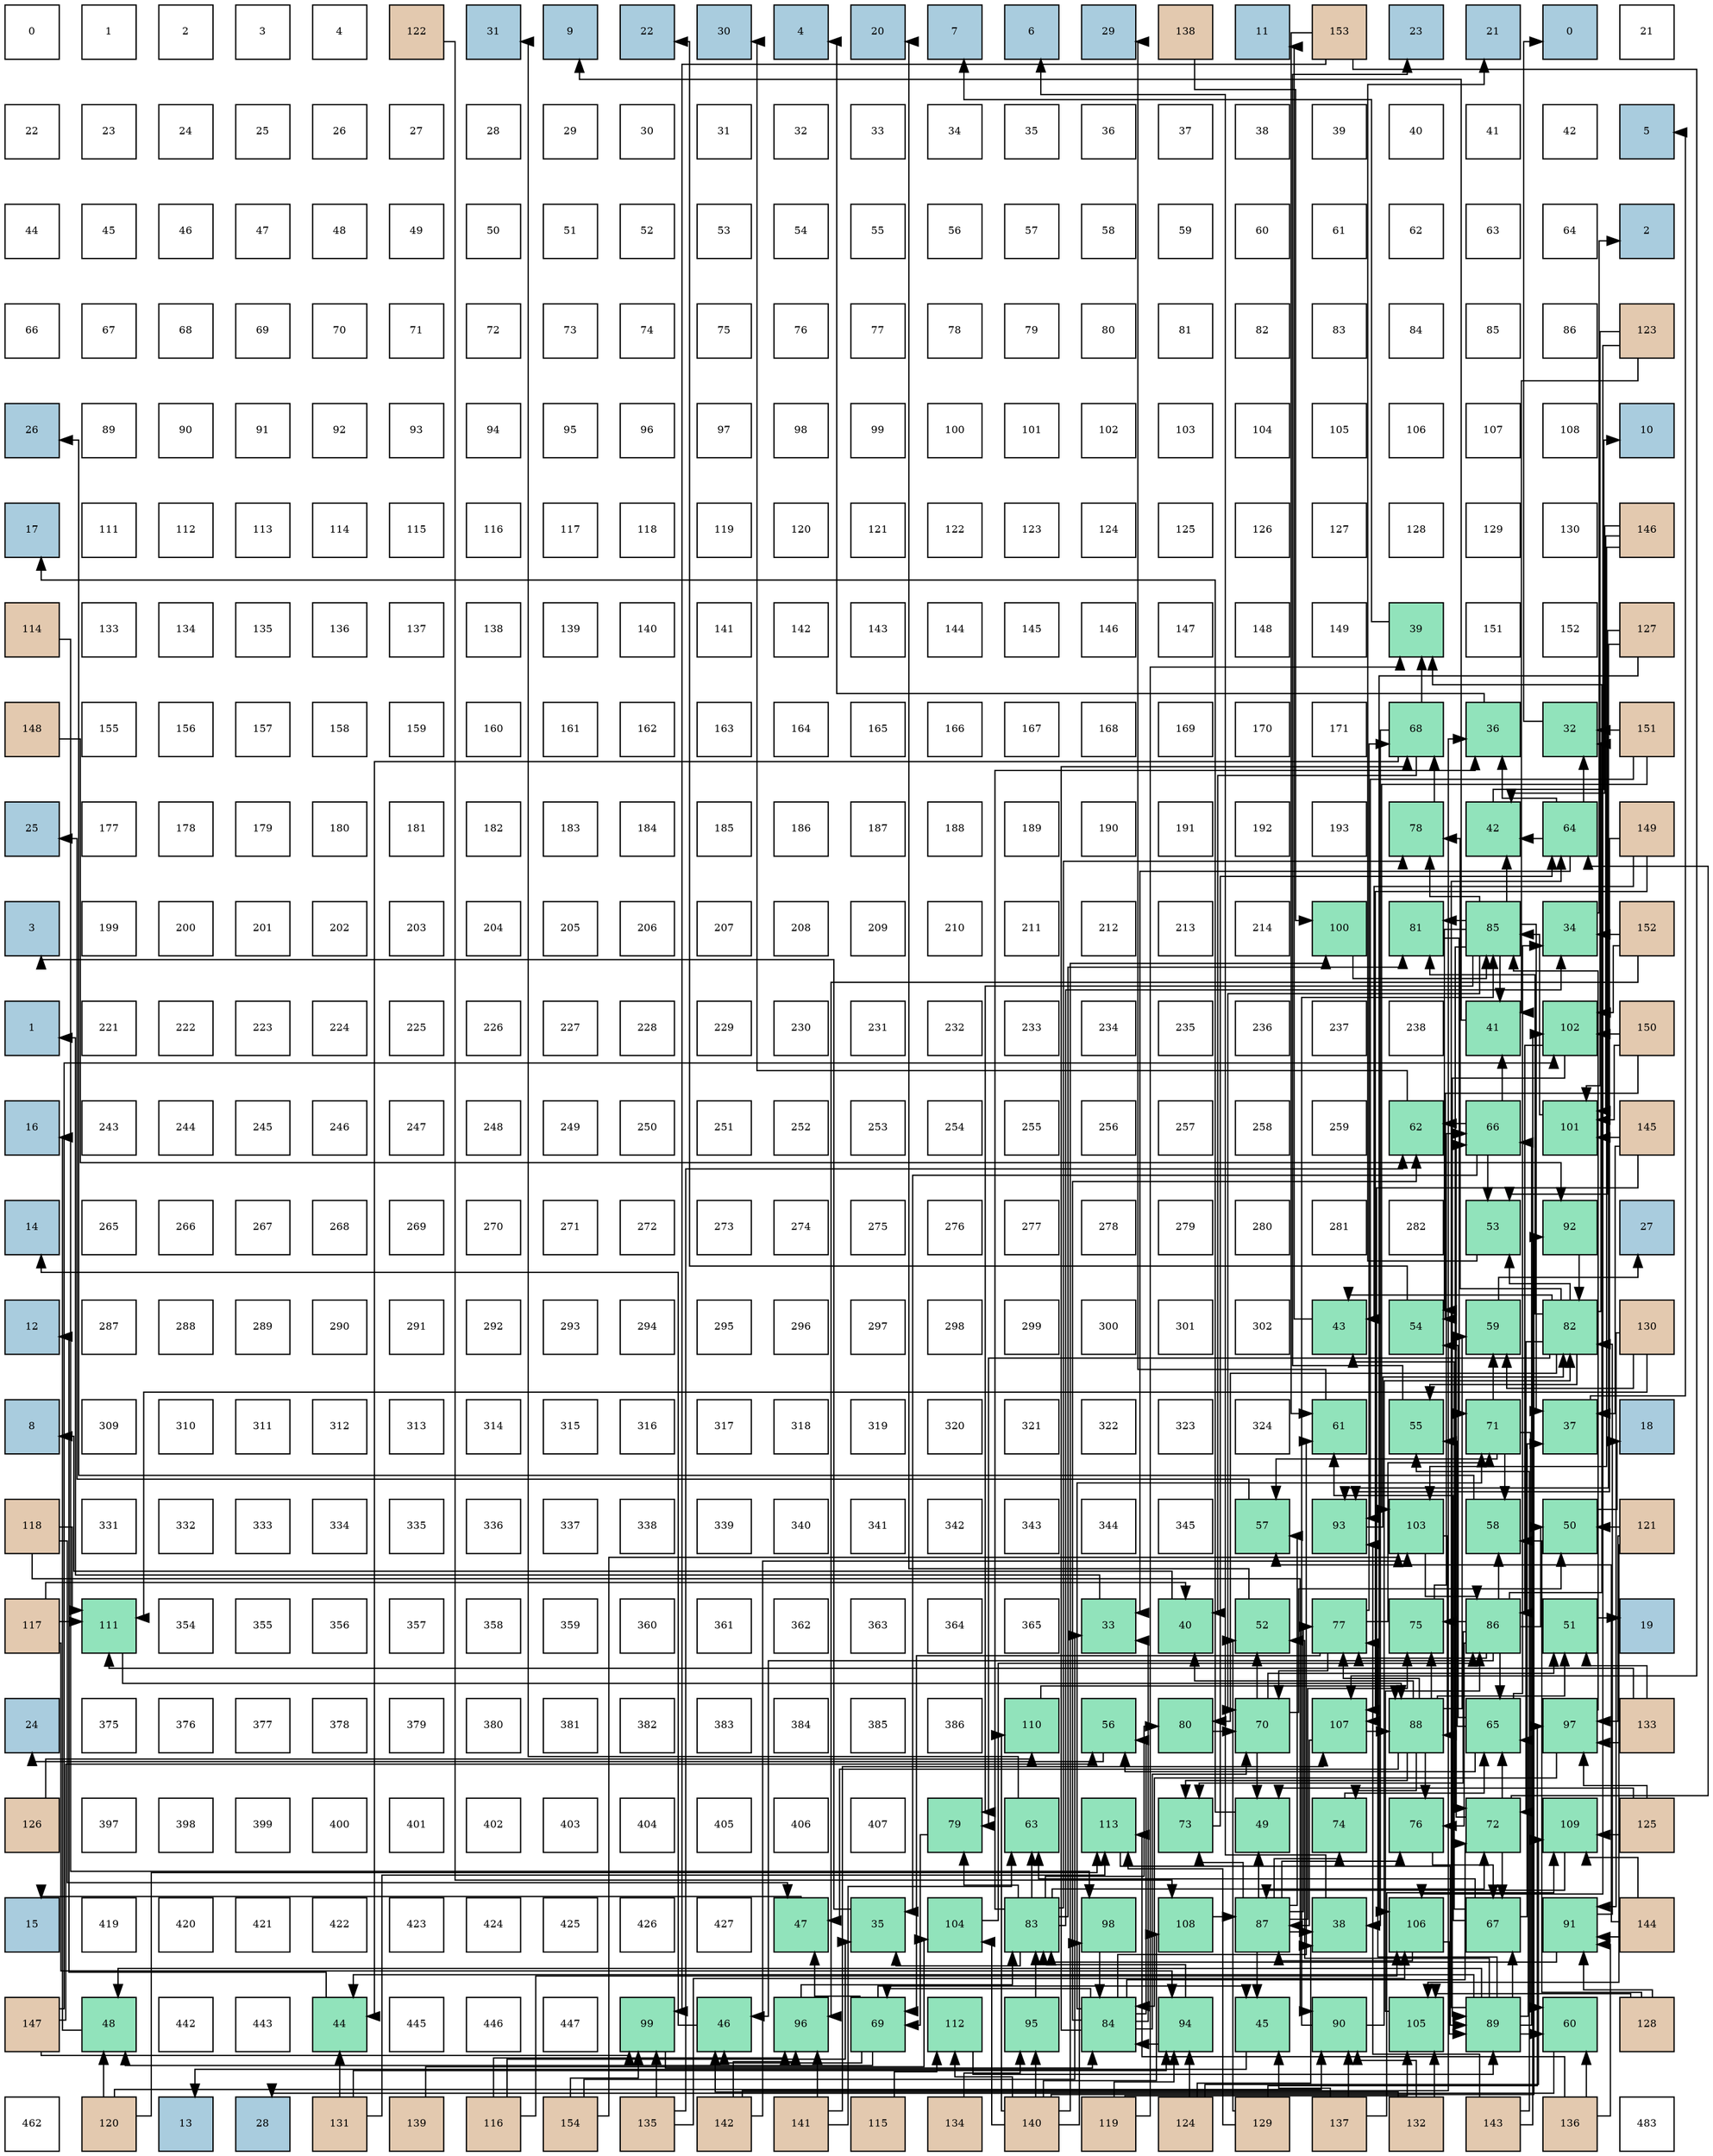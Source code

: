 digraph layout{
 rankdir=TB;
 splines=ortho;
 node [style=filled shape=square fixedsize=true width=0.6];
0[label="0", fontsize=8, fillcolor="#ffffff"];
1[label="1", fontsize=8, fillcolor="#ffffff"];
2[label="2", fontsize=8, fillcolor="#ffffff"];
3[label="3", fontsize=8, fillcolor="#ffffff"];
4[label="4", fontsize=8, fillcolor="#ffffff"];
5[label="122", fontsize=8, fillcolor="#e3c9af"];
6[label="31", fontsize=8, fillcolor="#a9ccde"];
7[label="9", fontsize=8, fillcolor="#a9ccde"];
8[label="22", fontsize=8, fillcolor="#a9ccde"];
9[label="30", fontsize=8, fillcolor="#a9ccde"];
10[label="4", fontsize=8, fillcolor="#a9ccde"];
11[label="20", fontsize=8, fillcolor="#a9ccde"];
12[label="7", fontsize=8, fillcolor="#a9ccde"];
13[label="6", fontsize=8, fillcolor="#a9ccde"];
14[label="29", fontsize=8, fillcolor="#a9ccde"];
15[label="138", fontsize=8, fillcolor="#e3c9af"];
16[label="11", fontsize=8, fillcolor="#a9ccde"];
17[label="153", fontsize=8, fillcolor="#e3c9af"];
18[label="23", fontsize=8, fillcolor="#a9ccde"];
19[label="21", fontsize=8, fillcolor="#a9ccde"];
20[label="0", fontsize=8, fillcolor="#a9ccde"];
21[label="21", fontsize=8, fillcolor="#ffffff"];
22[label="22", fontsize=8, fillcolor="#ffffff"];
23[label="23", fontsize=8, fillcolor="#ffffff"];
24[label="24", fontsize=8, fillcolor="#ffffff"];
25[label="25", fontsize=8, fillcolor="#ffffff"];
26[label="26", fontsize=8, fillcolor="#ffffff"];
27[label="27", fontsize=8, fillcolor="#ffffff"];
28[label="28", fontsize=8, fillcolor="#ffffff"];
29[label="29", fontsize=8, fillcolor="#ffffff"];
30[label="30", fontsize=8, fillcolor="#ffffff"];
31[label="31", fontsize=8, fillcolor="#ffffff"];
32[label="32", fontsize=8, fillcolor="#ffffff"];
33[label="33", fontsize=8, fillcolor="#ffffff"];
34[label="34", fontsize=8, fillcolor="#ffffff"];
35[label="35", fontsize=8, fillcolor="#ffffff"];
36[label="36", fontsize=8, fillcolor="#ffffff"];
37[label="37", fontsize=8, fillcolor="#ffffff"];
38[label="38", fontsize=8, fillcolor="#ffffff"];
39[label="39", fontsize=8, fillcolor="#ffffff"];
40[label="40", fontsize=8, fillcolor="#ffffff"];
41[label="41", fontsize=8, fillcolor="#ffffff"];
42[label="42", fontsize=8, fillcolor="#ffffff"];
43[label="5", fontsize=8, fillcolor="#a9ccde"];
44[label="44", fontsize=8, fillcolor="#ffffff"];
45[label="45", fontsize=8, fillcolor="#ffffff"];
46[label="46", fontsize=8, fillcolor="#ffffff"];
47[label="47", fontsize=8, fillcolor="#ffffff"];
48[label="48", fontsize=8, fillcolor="#ffffff"];
49[label="49", fontsize=8, fillcolor="#ffffff"];
50[label="50", fontsize=8, fillcolor="#ffffff"];
51[label="51", fontsize=8, fillcolor="#ffffff"];
52[label="52", fontsize=8, fillcolor="#ffffff"];
53[label="53", fontsize=8, fillcolor="#ffffff"];
54[label="54", fontsize=8, fillcolor="#ffffff"];
55[label="55", fontsize=8, fillcolor="#ffffff"];
56[label="56", fontsize=8, fillcolor="#ffffff"];
57[label="57", fontsize=8, fillcolor="#ffffff"];
58[label="58", fontsize=8, fillcolor="#ffffff"];
59[label="59", fontsize=8, fillcolor="#ffffff"];
60[label="60", fontsize=8, fillcolor="#ffffff"];
61[label="61", fontsize=8, fillcolor="#ffffff"];
62[label="62", fontsize=8, fillcolor="#ffffff"];
63[label="63", fontsize=8, fillcolor="#ffffff"];
64[label="64", fontsize=8, fillcolor="#ffffff"];
65[label="2", fontsize=8, fillcolor="#a9ccde"];
66[label="66", fontsize=8, fillcolor="#ffffff"];
67[label="67", fontsize=8, fillcolor="#ffffff"];
68[label="68", fontsize=8, fillcolor="#ffffff"];
69[label="69", fontsize=8, fillcolor="#ffffff"];
70[label="70", fontsize=8, fillcolor="#ffffff"];
71[label="71", fontsize=8, fillcolor="#ffffff"];
72[label="72", fontsize=8, fillcolor="#ffffff"];
73[label="73", fontsize=8, fillcolor="#ffffff"];
74[label="74", fontsize=8, fillcolor="#ffffff"];
75[label="75", fontsize=8, fillcolor="#ffffff"];
76[label="76", fontsize=8, fillcolor="#ffffff"];
77[label="77", fontsize=8, fillcolor="#ffffff"];
78[label="78", fontsize=8, fillcolor="#ffffff"];
79[label="79", fontsize=8, fillcolor="#ffffff"];
80[label="80", fontsize=8, fillcolor="#ffffff"];
81[label="81", fontsize=8, fillcolor="#ffffff"];
82[label="82", fontsize=8, fillcolor="#ffffff"];
83[label="83", fontsize=8, fillcolor="#ffffff"];
84[label="84", fontsize=8, fillcolor="#ffffff"];
85[label="85", fontsize=8, fillcolor="#ffffff"];
86[label="86", fontsize=8, fillcolor="#ffffff"];
87[label="123", fontsize=8, fillcolor="#e3c9af"];
88[label="26", fontsize=8, fillcolor="#a9ccde"];
89[label="89", fontsize=8, fillcolor="#ffffff"];
90[label="90", fontsize=8, fillcolor="#ffffff"];
91[label="91", fontsize=8, fillcolor="#ffffff"];
92[label="92", fontsize=8, fillcolor="#ffffff"];
93[label="93", fontsize=8, fillcolor="#ffffff"];
94[label="94", fontsize=8, fillcolor="#ffffff"];
95[label="95", fontsize=8, fillcolor="#ffffff"];
96[label="96", fontsize=8, fillcolor="#ffffff"];
97[label="97", fontsize=8, fillcolor="#ffffff"];
98[label="98", fontsize=8, fillcolor="#ffffff"];
99[label="99", fontsize=8, fillcolor="#ffffff"];
100[label="100", fontsize=8, fillcolor="#ffffff"];
101[label="101", fontsize=8, fillcolor="#ffffff"];
102[label="102", fontsize=8, fillcolor="#ffffff"];
103[label="103", fontsize=8, fillcolor="#ffffff"];
104[label="104", fontsize=8, fillcolor="#ffffff"];
105[label="105", fontsize=8, fillcolor="#ffffff"];
106[label="106", fontsize=8, fillcolor="#ffffff"];
107[label="107", fontsize=8, fillcolor="#ffffff"];
108[label="108", fontsize=8, fillcolor="#ffffff"];
109[label="10", fontsize=8, fillcolor="#a9ccde"];
110[label="17", fontsize=8, fillcolor="#a9ccde"];
111[label="111", fontsize=8, fillcolor="#ffffff"];
112[label="112", fontsize=8, fillcolor="#ffffff"];
113[label="113", fontsize=8, fillcolor="#ffffff"];
114[label="114", fontsize=8, fillcolor="#ffffff"];
115[label="115", fontsize=8, fillcolor="#ffffff"];
116[label="116", fontsize=8, fillcolor="#ffffff"];
117[label="117", fontsize=8, fillcolor="#ffffff"];
118[label="118", fontsize=8, fillcolor="#ffffff"];
119[label="119", fontsize=8, fillcolor="#ffffff"];
120[label="120", fontsize=8, fillcolor="#ffffff"];
121[label="121", fontsize=8, fillcolor="#ffffff"];
122[label="122", fontsize=8, fillcolor="#ffffff"];
123[label="123", fontsize=8, fillcolor="#ffffff"];
124[label="124", fontsize=8, fillcolor="#ffffff"];
125[label="125", fontsize=8, fillcolor="#ffffff"];
126[label="126", fontsize=8, fillcolor="#ffffff"];
127[label="127", fontsize=8, fillcolor="#ffffff"];
128[label="128", fontsize=8, fillcolor="#ffffff"];
129[label="129", fontsize=8, fillcolor="#ffffff"];
130[label="130", fontsize=8, fillcolor="#ffffff"];
131[label="146", fontsize=8, fillcolor="#e3c9af"];
132[label="114", fontsize=8, fillcolor="#e3c9af"];
133[label="133", fontsize=8, fillcolor="#ffffff"];
134[label="134", fontsize=8, fillcolor="#ffffff"];
135[label="135", fontsize=8, fillcolor="#ffffff"];
136[label="136", fontsize=8, fillcolor="#ffffff"];
137[label="137", fontsize=8, fillcolor="#ffffff"];
138[label="138", fontsize=8, fillcolor="#ffffff"];
139[label="139", fontsize=8, fillcolor="#ffffff"];
140[label="140", fontsize=8, fillcolor="#ffffff"];
141[label="141", fontsize=8, fillcolor="#ffffff"];
142[label="142", fontsize=8, fillcolor="#ffffff"];
143[label="143", fontsize=8, fillcolor="#ffffff"];
144[label="144", fontsize=8, fillcolor="#ffffff"];
145[label="145", fontsize=8, fillcolor="#ffffff"];
146[label="146", fontsize=8, fillcolor="#ffffff"];
147[label="147", fontsize=8, fillcolor="#ffffff"];
148[label="148", fontsize=8, fillcolor="#ffffff"];
149[label="149", fontsize=8, fillcolor="#ffffff"];
150[label="39", fontsize=8, fillcolor="#91e3bb"];
151[label="151", fontsize=8, fillcolor="#ffffff"];
152[label="152", fontsize=8, fillcolor="#ffffff"];
153[label="127", fontsize=8, fillcolor="#e3c9af"];
154[label="148", fontsize=8, fillcolor="#e3c9af"];
155[label="155", fontsize=8, fillcolor="#ffffff"];
156[label="156", fontsize=8, fillcolor="#ffffff"];
157[label="157", fontsize=8, fillcolor="#ffffff"];
158[label="158", fontsize=8, fillcolor="#ffffff"];
159[label="159", fontsize=8, fillcolor="#ffffff"];
160[label="160", fontsize=8, fillcolor="#ffffff"];
161[label="161", fontsize=8, fillcolor="#ffffff"];
162[label="162", fontsize=8, fillcolor="#ffffff"];
163[label="163", fontsize=8, fillcolor="#ffffff"];
164[label="164", fontsize=8, fillcolor="#ffffff"];
165[label="165", fontsize=8, fillcolor="#ffffff"];
166[label="166", fontsize=8, fillcolor="#ffffff"];
167[label="167", fontsize=8, fillcolor="#ffffff"];
168[label="168", fontsize=8, fillcolor="#ffffff"];
169[label="169", fontsize=8, fillcolor="#ffffff"];
170[label="170", fontsize=8, fillcolor="#ffffff"];
171[label="171", fontsize=8, fillcolor="#ffffff"];
172[label="68", fontsize=8, fillcolor="#91e3bb"];
173[label="36", fontsize=8, fillcolor="#91e3bb"];
174[label="32", fontsize=8, fillcolor="#91e3bb"];
175[label="151", fontsize=8, fillcolor="#e3c9af"];
176[label="25", fontsize=8, fillcolor="#a9ccde"];
177[label="177", fontsize=8, fillcolor="#ffffff"];
178[label="178", fontsize=8, fillcolor="#ffffff"];
179[label="179", fontsize=8, fillcolor="#ffffff"];
180[label="180", fontsize=8, fillcolor="#ffffff"];
181[label="181", fontsize=8, fillcolor="#ffffff"];
182[label="182", fontsize=8, fillcolor="#ffffff"];
183[label="183", fontsize=8, fillcolor="#ffffff"];
184[label="184", fontsize=8, fillcolor="#ffffff"];
185[label="185", fontsize=8, fillcolor="#ffffff"];
186[label="186", fontsize=8, fillcolor="#ffffff"];
187[label="187", fontsize=8, fillcolor="#ffffff"];
188[label="188", fontsize=8, fillcolor="#ffffff"];
189[label="189", fontsize=8, fillcolor="#ffffff"];
190[label="190", fontsize=8, fillcolor="#ffffff"];
191[label="191", fontsize=8, fillcolor="#ffffff"];
192[label="192", fontsize=8, fillcolor="#ffffff"];
193[label="193", fontsize=8, fillcolor="#ffffff"];
194[label="78", fontsize=8, fillcolor="#91e3bb"];
195[label="42", fontsize=8, fillcolor="#91e3bb"];
196[label="64", fontsize=8, fillcolor="#91e3bb"];
197[label="149", fontsize=8, fillcolor="#e3c9af"];
198[label="3", fontsize=8, fillcolor="#a9ccde"];
199[label="199", fontsize=8, fillcolor="#ffffff"];
200[label="200", fontsize=8, fillcolor="#ffffff"];
201[label="201", fontsize=8, fillcolor="#ffffff"];
202[label="202", fontsize=8, fillcolor="#ffffff"];
203[label="203", fontsize=8, fillcolor="#ffffff"];
204[label="204", fontsize=8, fillcolor="#ffffff"];
205[label="205", fontsize=8, fillcolor="#ffffff"];
206[label="206", fontsize=8, fillcolor="#ffffff"];
207[label="207", fontsize=8, fillcolor="#ffffff"];
208[label="208", fontsize=8, fillcolor="#ffffff"];
209[label="209", fontsize=8, fillcolor="#ffffff"];
210[label="210", fontsize=8, fillcolor="#ffffff"];
211[label="211", fontsize=8, fillcolor="#ffffff"];
212[label="212", fontsize=8, fillcolor="#ffffff"];
213[label="213", fontsize=8, fillcolor="#ffffff"];
214[label="214", fontsize=8, fillcolor="#ffffff"];
215[label="100", fontsize=8, fillcolor="#91e3bb"];
216[label="81", fontsize=8, fillcolor="#91e3bb"];
217[label="85", fontsize=8, fillcolor="#91e3bb"];
218[label="34", fontsize=8, fillcolor="#91e3bb"];
219[label="152", fontsize=8, fillcolor="#e3c9af"];
220[label="1", fontsize=8, fillcolor="#a9ccde"];
221[label="221", fontsize=8, fillcolor="#ffffff"];
222[label="222", fontsize=8, fillcolor="#ffffff"];
223[label="223", fontsize=8, fillcolor="#ffffff"];
224[label="224", fontsize=8, fillcolor="#ffffff"];
225[label="225", fontsize=8, fillcolor="#ffffff"];
226[label="226", fontsize=8, fillcolor="#ffffff"];
227[label="227", fontsize=8, fillcolor="#ffffff"];
228[label="228", fontsize=8, fillcolor="#ffffff"];
229[label="229", fontsize=8, fillcolor="#ffffff"];
230[label="230", fontsize=8, fillcolor="#ffffff"];
231[label="231", fontsize=8, fillcolor="#ffffff"];
232[label="232", fontsize=8, fillcolor="#ffffff"];
233[label="233", fontsize=8, fillcolor="#ffffff"];
234[label="234", fontsize=8, fillcolor="#ffffff"];
235[label="235", fontsize=8, fillcolor="#ffffff"];
236[label="236", fontsize=8, fillcolor="#ffffff"];
237[label="237", fontsize=8, fillcolor="#ffffff"];
238[label="238", fontsize=8, fillcolor="#ffffff"];
239[label="41", fontsize=8, fillcolor="#91e3bb"];
240[label="102", fontsize=8, fillcolor="#91e3bb"];
241[label="150", fontsize=8, fillcolor="#e3c9af"];
242[label="16", fontsize=8, fillcolor="#a9ccde"];
243[label="243", fontsize=8, fillcolor="#ffffff"];
244[label="244", fontsize=8, fillcolor="#ffffff"];
245[label="245", fontsize=8, fillcolor="#ffffff"];
246[label="246", fontsize=8, fillcolor="#ffffff"];
247[label="247", fontsize=8, fillcolor="#ffffff"];
248[label="248", fontsize=8, fillcolor="#ffffff"];
249[label="249", fontsize=8, fillcolor="#ffffff"];
250[label="250", fontsize=8, fillcolor="#ffffff"];
251[label="251", fontsize=8, fillcolor="#ffffff"];
252[label="252", fontsize=8, fillcolor="#ffffff"];
253[label="253", fontsize=8, fillcolor="#ffffff"];
254[label="254", fontsize=8, fillcolor="#ffffff"];
255[label="255", fontsize=8, fillcolor="#ffffff"];
256[label="256", fontsize=8, fillcolor="#ffffff"];
257[label="257", fontsize=8, fillcolor="#ffffff"];
258[label="258", fontsize=8, fillcolor="#ffffff"];
259[label="259", fontsize=8, fillcolor="#ffffff"];
260[label="62", fontsize=8, fillcolor="#91e3bb"];
261[label="66", fontsize=8, fillcolor="#91e3bb"];
262[label="101", fontsize=8, fillcolor="#91e3bb"];
263[label="145", fontsize=8, fillcolor="#e3c9af"];
264[label="14", fontsize=8, fillcolor="#a9ccde"];
265[label="265", fontsize=8, fillcolor="#ffffff"];
266[label="266", fontsize=8, fillcolor="#ffffff"];
267[label="267", fontsize=8, fillcolor="#ffffff"];
268[label="268", fontsize=8, fillcolor="#ffffff"];
269[label="269", fontsize=8, fillcolor="#ffffff"];
270[label="270", fontsize=8, fillcolor="#ffffff"];
271[label="271", fontsize=8, fillcolor="#ffffff"];
272[label="272", fontsize=8, fillcolor="#ffffff"];
273[label="273", fontsize=8, fillcolor="#ffffff"];
274[label="274", fontsize=8, fillcolor="#ffffff"];
275[label="275", fontsize=8, fillcolor="#ffffff"];
276[label="276", fontsize=8, fillcolor="#ffffff"];
277[label="277", fontsize=8, fillcolor="#ffffff"];
278[label="278", fontsize=8, fillcolor="#ffffff"];
279[label="279", fontsize=8, fillcolor="#ffffff"];
280[label="280", fontsize=8, fillcolor="#ffffff"];
281[label="281", fontsize=8, fillcolor="#ffffff"];
282[label="282", fontsize=8, fillcolor="#ffffff"];
283[label="53", fontsize=8, fillcolor="#91e3bb"];
284[label="92", fontsize=8, fillcolor="#91e3bb"];
285[label="27", fontsize=8, fillcolor="#a9ccde"];
286[label="12", fontsize=8, fillcolor="#a9ccde"];
287[label="287", fontsize=8, fillcolor="#ffffff"];
288[label="288", fontsize=8, fillcolor="#ffffff"];
289[label="289", fontsize=8, fillcolor="#ffffff"];
290[label="290", fontsize=8, fillcolor="#ffffff"];
291[label="291", fontsize=8, fillcolor="#ffffff"];
292[label="292", fontsize=8, fillcolor="#ffffff"];
293[label="293", fontsize=8, fillcolor="#ffffff"];
294[label="294", fontsize=8, fillcolor="#ffffff"];
295[label="295", fontsize=8, fillcolor="#ffffff"];
296[label="296", fontsize=8, fillcolor="#ffffff"];
297[label="297", fontsize=8, fillcolor="#ffffff"];
298[label="298", fontsize=8, fillcolor="#ffffff"];
299[label="299", fontsize=8, fillcolor="#ffffff"];
300[label="300", fontsize=8, fillcolor="#ffffff"];
301[label="301", fontsize=8, fillcolor="#ffffff"];
302[label="302", fontsize=8, fillcolor="#ffffff"];
303[label="43", fontsize=8, fillcolor="#91e3bb"];
304[label="54", fontsize=8, fillcolor="#91e3bb"];
305[label="59", fontsize=8, fillcolor="#91e3bb"];
306[label="82", fontsize=8, fillcolor="#91e3bb"];
307[label="130", fontsize=8, fillcolor="#e3c9af"];
308[label="8", fontsize=8, fillcolor="#a9ccde"];
309[label="309", fontsize=8, fillcolor="#ffffff"];
310[label="310", fontsize=8, fillcolor="#ffffff"];
311[label="311", fontsize=8, fillcolor="#ffffff"];
312[label="312", fontsize=8, fillcolor="#ffffff"];
313[label="313", fontsize=8, fillcolor="#ffffff"];
314[label="314", fontsize=8, fillcolor="#ffffff"];
315[label="315", fontsize=8, fillcolor="#ffffff"];
316[label="316", fontsize=8, fillcolor="#ffffff"];
317[label="317", fontsize=8, fillcolor="#ffffff"];
318[label="318", fontsize=8, fillcolor="#ffffff"];
319[label="319", fontsize=8, fillcolor="#ffffff"];
320[label="320", fontsize=8, fillcolor="#ffffff"];
321[label="321", fontsize=8, fillcolor="#ffffff"];
322[label="322", fontsize=8, fillcolor="#ffffff"];
323[label="323", fontsize=8, fillcolor="#ffffff"];
324[label="324", fontsize=8, fillcolor="#ffffff"];
325[label="61", fontsize=8, fillcolor="#91e3bb"];
326[label="55", fontsize=8, fillcolor="#91e3bb"];
327[label="71", fontsize=8, fillcolor="#91e3bb"];
328[label="37", fontsize=8, fillcolor="#91e3bb"];
329[label="18", fontsize=8, fillcolor="#a9ccde"];
330[label="118", fontsize=8, fillcolor="#e3c9af"];
331[label="331", fontsize=8, fillcolor="#ffffff"];
332[label="332", fontsize=8, fillcolor="#ffffff"];
333[label="333", fontsize=8, fillcolor="#ffffff"];
334[label="334", fontsize=8, fillcolor="#ffffff"];
335[label="335", fontsize=8, fillcolor="#ffffff"];
336[label="336", fontsize=8, fillcolor="#ffffff"];
337[label="337", fontsize=8, fillcolor="#ffffff"];
338[label="338", fontsize=8, fillcolor="#ffffff"];
339[label="339", fontsize=8, fillcolor="#ffffff"];
340[label="340", fontsize=8, fillcolor="#ffffff"];
341[label="341", fontsize=8, fillcolor="#ffffff"];
342[label="342", fontsize=8, fillcolor="#ffffff"];
343[label="343", fontsize=8, fillcolor="#ffffff"];
344[label="344", fontsize=8, fillcolor="#ffffff"];
345[label="345", fontsize=8, fillcolor="#ffffff"];
346[label="57", fontsize=8, fillcolor="#91e3bb"];
347[label="93", fontsize=8, fillcolor="#91e3bb"];
348[label="103", fontsize=8, fillcolor="#91e3bb"];
349[label="58", fontsize=8, fillcolor="#91e3bb"];
350[label="50", fontsize=8, fillcolor="#91e3bb"];
351[label="121", fontsize=8, fillcolor="#e3c9af"];
352[label="117", fontsize=8, fillcolor="#e3c9af"];
353[label="111", fontsize=8, fillcolor="#91e3bb"];
354[label="354", fontsize=8, fillcolor="#ffffff"];
355[label="355", fontsize=8, fillcolor="#ffffff"];
356[label="356", fontsize=8, fillcolor="#ffffff"];
357[label="357", fontsize=8, fillcolor="#ffffff"];
358[label="358", fontsize=8, fillcolor="#ffffff"];
359[label="359", fontsize=8, fillcolor="#ffffff"];
360[label="360", fontsize=8, fillcolor="#ffffff"];
361[label="361", fontsize=8, fillcolor="#ffffff"];
362[label="362", fontsize=8, fillcolor="#ffffff"];
363[label="363", fontsize=8, fillcolor="#ffffff"];
364[label="364", fontsize=8, fillcolor="#ffffff"];
365[label="365", fontsize=8, fillcolor="#ffffff"];
366[label="33", fontsize=8, fillcolor="#91e3bb"];
367[label="40", fontsize=8, fillcolor="#91e3bb"];
368[label="52", fontsize=8, fillcolor="#91e3bb"];
369[label="77", fontsize=8, fillcolor="#91e3bb"];
370[label="75", fontsize=8, fillcolor="#91e3bb"];
371[label="86", fontsize=8, fillcolor="#91e3bb"];
372[label="51", fontsize=8, fillcolor="#91e3bb"];
373[label="19", fontsize=8, fillcolor="#a9ccde"];
374[label="24", fontsize=8, fillcolor="#a9ccde"];
375[label="375", fontsize=8, fillcolor="#ffffff"];
376[label="376", fontsize=8, fillcolor="#ffffff"];
377[label="377", fontsize=8, fillcolor="#ffffff"];
378[label="378", fontsize=8, fillcolor="#ffffff"];
379[label="379", fontsize=8, fillcolor="#ffffff"];
380[label="380", fontsize=8, fillcolor="#ffffff"];
381[label="381", fontsize=8, fillcolor="#ffffff"];
382[label="382", fontsize=8, fillcolor="#ffffff"];
383[label="383", fontsize=8, fillcolor="#ffffff"];
384[label="384", fontsize=8, fillcolor="#ffffff"];
385[label="385", fontsize=8, fillcolor="#ffffff"];
386[label="386", fontsize=8, fillcolor="#ffffff"];
387[label="110", fontsize=8, fillcolor="#91e3bb"];
388[label="56", fontsize=8, fillcolor="#91e3bb"];
389[label="80", fontsize=8, fillcolor="#91e3bb"];
390[label="70", fontsize=8, fillcolor="#91e3bb"];
391[label="107", fontsize=8, fillcolor="#91e3bb"];
392[label="88", fontsize=8, fillcolor="#91e3bb"];
393[label="65", fontsize=8, fillcolor="#91e3bb"];
394[label="97", fontsize=8, fillcolor="#91e3bb"];
395[label="133", fontsize=8, fillcolor="#e3c9af"];
396[label="126", fontsize=8, fillcolor="#e3c9af"];
397[label="397", fontsize=8, fillcolor="#ffffff"];
398[label="398", fontsize=8, fillcolor="#ffffff"];
399[label="399", fontsize=8, fillcolor="#ffffff"];
400[label="400", fontsize=8, fillcolor="#ffffff"];
401[label="401", fontsize=8, fillcolor="#ffffff"];
402[label="402", fontsize=8, fillcolor="#ffffff"];
403[label="403", fontsize=8, fillcolor="#ffffff"];
404[label="404", fontsize=8, fillcolor="#ffffff"];
405[label="405", fontsize=8, fillcolor="#ffffff"];
406[label="406", fontsize=8, fillcolor="#ffffff"];
407[label="407", fontsize=8, fillcolor="#ffffff"];
408[label="79", fontsize=8, fillcolor="#91e3bb"];
409[label="63", fontsize=8, fillcolor="#91e3bb"];
410[label="113", fontsize=8, fillcolor="#91e3bb"];
411[label="73", fontsize=8, fillcolor="#91e3bb"];
412[label="49", fontsize=8, fillcolor="#91e3bb"];
413[label="74", fontsize=8, fillcolor="#91e3bb"];
414[label="76", fontsize=8, fillcolor="#91e3bb"];
415[label="72", fontsize=8, fillcolor="#91e3bb"];
416[label="109", fontsize=8, fillcolor="#91e3bb"];
417[label="125", fontsize=8, fillcolor="#e3c9af"];
418[label="15", fontsize=8, fillcolor="#a9ccde"];
419[label="419", fontsize=8, fillcolor="#ffffff"];
420[label="420", fontsize=8, fillcolor="#ffffff"];
421[label="421", fontsize=8, fillcolor="#ffffff"];
422[label="422", fontsize=8, fillcolor="#ffffff"];
423[label="423", fontsize=8, fillcolor="#ffffff"];
424[label="424", fontsize=8, fillcolor="#ffffff"];
425[label="425", fontsize=8, fillcolor="#ffffff"];
426[label="426", fontsize=8, fillcolor="#ffffff"];
427[label="427", fontsize=8, fillcolor="#ffffff"];
428[label="47", fontsize=8, fillcolor="#91e3bb"];
429[label="35", fontsize=8, fillcolor="#91e3bb"];
430[label="104", fontsize=8, fillcolor="#91e3bb"];
431[label="83", fontsize=8, fillcolor="#91e3bb"];
432[label="98", fontsize=8, fillcolor="#91e3bb"];
433[label="108", fontsize=8, fillcolor="#91e3bb"];
434[label="87", fontsize=8, fillcolor="#91e3bb"];
435[label="38", fontsize=8, fillcolor="#91e3bb"];
436[label="106", fontsize=8, fillcolor="#91e3bb"];
437[label="67", fontsize=8, fillcolor="#91e3bb"];
438[label="91", fontsize=8, fillcolor="#91e3bb"];
439[label="144", fontsize=8, fillcolor="#e3c9af"];
440[label="147", fontsize=8, fillcolor="#e3c9af"];
441[label="48", fontsize=8, fillcolor="#91e3bb"];
442[label="442", fontsize=8, fillcolor="#ffffff"];
443[label="443", fontsize=8, fillcolor="#ffffff"];
444[label="44", fontsize=8, fillcolor="#91e3bb"];
445[label="445", fontsize=8, fillcolor="#ffffff"];
446[label="446", fontsize=8, fillcolor="#ffffff"];
447[label="447", fontsize=8, fillcolor="#ffffff"];
448[label="99", fontsize=8, fillcolor="#91e3bb"];
449[label="46", fontsize=8, fillcolor="#91e3bb"];
450[label="96", fontsize=8, fillcolor="#91e3bb"];
451[label="69", fontsize=8, fillcolor="#91e3bb"];
452[label="112", fontsize=8, fillcolor="#91e3bb"];
453[label="95", fontsize=8, fillcolor="#91e3bb"];
454[label="84", fontsize=8, fillcolor="#91e3bb"];
455[label="94", fontsize=8, fillcolor="#91e3bb"];
456[label="45", fontsize=8, fillcolor="#91e3bb"];
457[label="90", fontsize=8, fillcolor="#91e3bb"];
458[label="105", fontsize=8, fillcolor="#91e3bb"];
459[label="89", fontsize=8, fillcolor="#91e3bb"];
460[label="60", fontsize=8, fillcolor="#91e3bb"];
461[label="128", fontsize=8, fillcolor="#e3c9af"];
462[label="462", fontsize=8, fillcolor="#ffffff"];
463[label="120", fontsize=8, fillcolor="#e3c9af"];
464[label="13", fontsize=8, fillcolor="#a9ccde"];
465[label="28", fontsize=8, fillcolor="#a9ccde"];
466[label="131", fontsize=8, fillcolor="#e3c9af"];
467[label="139", fontsize=8, fillcolor="#e3c9af"];
468[label="116", fontsize=8, fillcolor="#e3c9af"];
469[label="154", fontsize=8, fillcolor="#e3c9af"];
470[label="135", fontsize=8, fillcolor="#e3c9af"];
471[label="142", fontsize=8, fillcolor="#e3c9af"];
472[label="141", fontsize=8, fillcolor="#e3c9af"];
473[label="115", fontsize=8, fillcolor="#e3c9af"];
474[label="134", fontsize=8, fillcolor="#e3c9af"];
475[label="140", fontsize=8, fillcolor="#e3c9af"];
476[label="119", fontsize=8, fillcolor="#e3c9af"];
477[label="124", fontsize=8, fillcolor="#e3c9af"];
478[label="129", fontsize=8, fillcolor="#e3c9af"];
479[label="137", fontsize=8, fillcolor="#e3c9af"];
480[label="132", fontsize=8, fillcolor="#e3c9af"];
481[label="143", fontsize=8, fillcolor="#e3c9af"];
482[label="136", fontsize=8, fillcolor="#e3c9af"];
483[label="483", fontsize=8, fillcolor="#ffffff"];
edge [constraint=false, style=vis];174 -> 20;
366 -> 220;
218 -> 65;
429 -> 198;
173 -> 10;
328 -> 43;
435 -> 13;
150 -> 12;
367 -> 308;
239 -> 7;
195 -> 109;
303 -> 16;
444 -> 286;
456 -> 464;
449 -> 264;
428 -> 418;
441 -> 242;
412 -> 110;
350 -> 329;
372 -> 373;
368 -> 11;
283 -> 19;
304 -> 8;
326 -> 18;
388 -> 374;
346 -> 176;
349 -> 88;
305 -> 285;
460 -> 465;
325 -> 14;
260 -> 9;
409 -> 6;
196 -> 174;
196 -> 366;
196 -> 173;
196 -> 195;
393 -> 218;
393 -> 304;
393 -> 326;
393 -> 388;
261 -> 429;
261 -> 239;
261 -> 283;
261 -> 260;
437 -> 328;
437 -> 303;
437 -> 325;
437 -> 409;
172 -> 435;
172 -> 150;
172 -> 367;
172 -> 444;
451 -> 456;
451 -> 449;
451 -> 428;
451 -> 441;
390 -> 412;
390 -> 350;
390 -> 372;
390 -> 368;
327 -> 346;
327 -> 349;
327 -> 305;
327 -> 460;
415 -> 196;
415 -> 393;
415 -> 261;
415 -> 437;
411 -> 196;
413 -> 393;
370 -> 261;
414 -> 437;
369 -> 172;
369 -> 451;
369 -> 390;
369 -> 327;
194 -> 172;
408 -> 451;
389 -> 390;
216 -> 327;
306 -> 174;
306 -> 303;
306 -> 283;
306 -> 326;
306 -> 415;
306 -> 194;
306 -> 408;
306 -> 389;
306 -> 216;
431 -> 218;
431 -> 429;
431 -> 173;
431 -> 409;
431 -> 415;
431 -> 194;
431 -> 408;
431 -> 389;
431 -> 216;
454 -> 366;
454 -> 388;
454 -> 325;
454 -> 260;
454 -> 172;
454 -> 451;
454 -> 390;
454 -> 327;
454 -> 415;
217 -> 328;
217 -> 239;
217 -> 195;
217 -> 304;
217 -> 390;
217 -> 415;
217 -> 194;
217 -> 408;
217 -> 216;
371 -> 150;
371 -> 449;
371 -> 350;
371 -> 349;
371 -> 393;
371 -> 411;
371 -> 370;
371 -> 414;
371 -> 369;
434 -> 435;
434 -> 456;
434 -> 412;
434 -> 346;
434 -> 411;
434 -> 413;
434 -> 370;
434 -> 414;
434 -> 369;
392 -> 367;
392 -> 428;
392 -> 372;
392 -> 305;
392 -> 411;
392 -> 413;
392 -> 370;
392 -> 414;
392 -> 369;
459 -> 444;
459 -> 441;
459 -> 368;
459 -> 460;
459 -> 196;
459 -> 393;
459 -> 261;
459 -> 437;
459 -> 369;
457 -> 306;
457 -> 217;
438 -> 306;
438 -> 431;
284 -> 306;
347 -> 306;
455 -> 431;
455 -> 454;
453 -> 431;
450 -> 431;
394 -> 454;
394 -> 217;
432 -> 454;
448 -> 454;
215 -> 217;
262 -> 217;
240 -> 371;
240 -> 459;
348 -> 371;
348 -> 392;
430 -> 371;
458 -> 371;
436 -> 434;
436 -> 459;
391 -> 434;
391 -> 392;
433 -> 434;
416 -> 434;
387 -> 392;
353 -> 392;
452 -> 459;
410 -> 459;
132 -> 432;
473 -> 452;
468 -> 429;
468 -> 450;
468 -> 436;
352 -> 367;
352 -> 455;
352 -> 353;
330 -> 428;
330 -> 457;
330 -> 353;
476 -> 150;
476 -> 455;
476 -> 458;
463 -> 441;
463 -> 457;
463 -> 410;
351 -> 350;
351 -> 394;
351 -> 458;
5 -> 433;
87 -> 239;
87 -> 262;
87 -> 436;
477 -> 435;
477 -> 455;
477 -> 416;
417 -> 412;
417 -> 394;
417 -> 416;
396 -> 387;
153 -> 283;
153 -> 347;
153 -> 436;
461 -> 349;
461 -> 438;
461 -> 458;
478 -> 368;
478 -> 394;
478 -> 410;
307 -> 305;
307 -> 438;
307 -> 353;
466 -> 444;
466 -> 455;
466 -> 410;
480 -> 449;
480 -> 457;
480 -> 458;
395 -> 372;
395 -> 394;
395 -> 353;
474 -> 453;
470 -> 260;
470 -> 448;
470 -> 436;
482 -> 460;
482 -> 438;
482 -> 410;
479 -> 456;
479 -> 457;
479 -> 416;
15 -> 215;
467 -> 430;
475 -> 284;
475 -> 453;
475 -> 432;
475 -> 215;
475 -> 430;
475 -> 433;
475 -> 387;
475 -> 452;
472 -> 409;
472 -> 450;
472 -> 391;
471 -> 173;
471 -> 450;
471 -> 348;
481 -> 326;
481 -> 347;
481 -> 240;
439 -> 346;
439 -> 438;
439 -> 416;
263 -> 328;
263 -> 262;
263 -> 391;
131 -> 195;
131 -> 262;
131 -> 348;
440 -> 388;
440 -> 448;
440 -> 240;
154 -> 284;
197 -> 303;
197 -> 347;
197 -> 391;
241 -> 304;
241 -> 262;
241 -> 240;
175 -> 174;
175 -> 347;
175 -> 348;
219 -> 218;
219 -> 450;
219 -> 240;
17 -> 325;
17 -> 448;
17 -> 391;
469 -> 366;
469 -> 448;
469 -> 348;
edge [constraint=true, style=invis];
0 -> 22 -> 44 -> 66 -> 88 -> 110 -> 132 -> 154 -> 176 -> 198 -> 220 -> 242 -> 264 -> 286 -> 308 -> 330 -> 352 -> 374 -> 396 -> 418 -> 440 -> 462;
1 -> 23 -> 45 -> 67 -> 89 -> 111 -> 133 -> 155 -> 177 -> 199 -> 221 -> 243 -> 265 -> 287 -> 309 -> 331 -> 353 -> 375 -> 397 -> 419 -> 441 -> 463;
2 -> 24 -> 46 -> 68 -> 90 -> 112 -> 134 -> 156 -> 178 -> 200 -> 222 -> 244 -> 266 -> 288 -> 310 -> 332 -> 354 -> 376 -> 398 -> 420 -> 442 -> 464;
3 -> 25 -> 47 -> 69 -> 91 -> 113 -> 135 -> 157 -> 179 -> 201 -> 223 -> 245 -> 267 -> 289 -> 311 -> 333 -> 355 -> 377 -> 399 -> 421 -> 443 -> 465;
4 -> 26 -> 48 -> 70 -> 92 -> 114 -> 136 -> 158 -> 180 -> 202 -> 224 -> 246 -> 268 -> 290 -> 312 -> 334 -> 356 -> 378 -> 400 -> 422 -> 444 -> 466;
5 -> 27 -> 49 -> 71 -> 93 -> 115 -> 137 -> 159 -> 181 -> 203 -> 225 -> 247 -> 269 -> 291 -> 313 -> 335 -> 357 -> 379 -> 401 -> 423 -> 445 -> 467;
6 -> 28 -> 50 -> 72 -> 94 -> 116 -> 138 -> 160 -> 182 -> 204 -> 226 -> 248 -> 270 -> 292 -> 314 -> 336 -> 358 -> 380 -> 402 -> 424 -> 446 -> 468;
7 -> 29 -> 51 -> 73 -> 95 -> 117 -> 139 -> 161 -> 183 -> 205 -> 227 -> 249 -> 271 -> 293 -> 315 -> 337 -> 359 -> 381 -> 403 -> 425 -> 447 -> 469;
8 -> 30 -> 52 -> 74 -> 96 -> 118 -> 140 -> 162 -> 184 -> 206 -> 228 -> 250 -> 272 -> 294 -> 316 -> 338 -> 360 -> 382 -> 404 -> 426 -> 448 -> 470;
9 -> 31 -> 53 -> 75 -> 97 -> 119 -> 141 -> 163 -> 185 -> 207 -> 229 -> 251 -> 273 -> 295 -> 317 -> 339 -> 361 -> 383 -> 405 -> 427 -> 449 -> 471;
10 -> 32 -> 54 -> 76 -> 98 -> 120 -> 142 -> 164 -> 186 -> 208 -> 230 -> 252 -> 274 -> 296 -> 318 -> 340 -> 362 -> 384 -> 406 -> 428 -> 450 -> 472;
11 -> 33 -> 55 -> 77 -> 99 -> 121 -> 143 -> 165 -> 187 -> 209 -> 231 -> 253 -> 275 -> 297 -> 319 -> 341 -> 363 -> 385 -> 407 -> 429 -> 451 -> 473;
12 -> 34 -> 56 -> 78 -> 100 -> 122 -> 144 -> 166 -> 188 -> 210 -> 232 -> 254 -> 276 -> 298 -> 320 -> 342 -> 364 -> 386 -> 408 -> 430 -> 452 -> 474;
13 -> 35 -> 57 -> 79 -> 101 -> 123 -> 145 -> 167 -> 189 -> 211 -> 233 -> 255 -> 277 -> 299 -> 321 -> 343 -> 365 -> 387 -> 409 -> 431 -> 453 -> 475;
14 -> 36 -> 58 -> 80 -> 102 -> 124 -> 146 -> 168 -> 190 -> 212 -> 234 -> 256 -> 278 -> 300 -> 322 -> 344 -> 366 -> 388 -> 410 -> 432 -> 454 -> 476;
15 -> 37 -> 59 -> 81 -> 103 -> 125 -> 147 -> 169 -> 191 -> 213 -> 235 -> 257 -> 279 -> 301 -> 323 -> 345 -> 367 -> 389 -> 411 -> 433 -> 455 -> 477;
16 -> 38 -> 60 -> 82 -> 104 -> 126 -> 148 -> 170 -> 192 -> 214 -> 236 -> 258 -> 280 -> 302 -> 324 -> 346 -> 368 -> 390 -> 412 -> 434 -> 456 -> 478;
17 -> 39 -> 61 -> 83 -> 105 -> 127 -> 149 -> 171 -> 193 -> 215 -> 237 -> 259 -> 281 -> 303 -> 325 -> 347 -> 369 -> 391 -> 413 -> 435 -> 457 -> 479;
18 -> 40 -> 62 -> 84 -> 106 -> 128 -> 150 -> 172 -> 194 -> 216 -> 238 -> 260 -> 282 -> 304 -> 326 -> 348 -> 370 -> 392 -> 414 -> 436 -> 458 -> 480;
19 -> 41 -> 63 -> 85 -> 107 -> 129 -> 151 -> 173 -> 195 -> 217 -> 239 -> 261 -> 283 -> 305 -> 327 -> 349 -> 371 -> 393 -> 415 -> 437 -> 459 -> 481;
20 -> 42 -> 64 -> 86 -> 108 -> 130 -> 152 -> 174 -> 196 -> 218 -> 240 -> 262 -> 284 -> 306 -> 328 -> 350 -> 372 -> 394 -> 416 -> 438 -> 460 -> 482;
21 -> 43 -> 65 -> 87 -> 109 -> 131 -> 153 -> 175 -> 197 -> 219 -> 241 -> 263 -> 285 -> 307 -> 329 -> 351 -> 373 -> 395 -> 417 -> 439 -> 461 -> 483;
rank = same {0 -> 1 -> 2 -> 3 -> 4 -> 5 -> 6 -> 7 -> 8 -> 9 -> 10 -> 11 -> 12 -> 13 -> 14 -> 15 -> 16 -> 17 -> 18 -> 19 -> 20 -> 21};
rank = same {22 -> 23 -> 24 -> 25 -> 26 -> 27 -> 28 -> 29 -> 30 -> 31 -> 32 -> 33 -> 34 -> 35 -> 36 -> 37 -> 38 -> 39 -> 40 -> 41 -> 42 -> 43};
rank = same {44 -> 45 -> 46 -> 47 -> 48 -> 49 -> 50 -> 51 -> 52 -> 53 -> 54 -> 55 -> 56 -> 57 -> 58 -> 59 -> 60 -> 61 -> 62 -> 63 -> 64 -> 65};
rank = same {66 -> 67 -> 68 -> 69 -> 70 -> 71 -> 72 -> 73 -> 74 -> 75 -> 76 -> 77 -> 78 -> 79 -> 80 -> 81 -> 82 -> 83 -> 84 -> 85 -> 86 -> 87};
rank = same {88 -> 89 -> 90 -> 91 -> 92 -> 93 -> 94 -> 95 -> 96 -> 97 -> 98 -> 99 -> 100 -> 101 -> 102 -> 103 -> 104 -> 105 -> 106 -> 107 -> 108 -> 109};
rank = same {110 -> 111 -> 112 -> 113 -> 114 -> 115 -> 116 -> 117 -> 118 -> 119 -> 120 -> 121 -> 122 -> 123 -> 124 -> 125 -> 126 -> 127 -> 128 -> 129 -> 130 -> 131};
rank = same {132 -> 133 -> 134 -> 135 -> 136 -> 137 -> 138 -> 139 -> 140 -> 141 -> 142 -> 143 -> 144 -> 145 -> 146 -> 147 -> 148 -> 149 -> 150 -> 151 -> 152 -> 153};
rank = same {154 -> 155 -> 156 -> 157 -> 158 -> 159 -> 160 -> 161 -> 162 -> 163 -> 164 -> 165 -> 166 -> 167 -> 168 -> 169 -> 170 -> 171 -> 172 -> 173 -> 174 -> 175};
rank = same {176 -> 177 -> 178 -> 179 -> 180 -> 181 -> 182 -> 183 -> 184 -> 185 -> 186 -> 187 -> 188 -> 189 -> 190 -> 191 -> 192 -> 193 -> 194 -> 195 -> 196 -> 197};
rank = same {198 -> 199 -> 200 -> 201 -> 202 -> 203 -> 204 -> 205 -> 206 -> 207 -> 208 -> 209 -> 210 -> 211 -> 212 -> 213 -> 214 -> 215 -> 216 -> 217 -> 218 -> 219};
rank = same {220 -> 221 -> 222 -> 223 -> 224 -> 225 -> 226 -> 227 -> 228 -> 229 -> 230 -> 231 -> 232 -> 233 -> 234 -> 235 -> 236 -> 237 -> 238 -> 239 -> 240 -> 241};
rank = same {242 -> 243 -> 244 -> 245 -> 246 -> 247 -> 248 -> 249 -> 250 -> 251 -> 252 -> 253 -> 254 -> 255 -> 256 -> 257 -> 258 -> 259 -> 260 -> 261 -> 262 -> 263};
rank = same {264 -> 265 -> 266 -> 267 -> 268 -> 269 -> 270 -> 271 -> 272 -> 273 -> 274 -> 275 -> 276 -> 277 -> 278 -> 279 -> 280 -> 281 -> 282 -> 283 -> 284 -> 285};
rank = same {286 -> 287 -> 288 -> 289 -> 290 -> 291 -> 292 -> 293 -> 294 -> 295 -> 296 -> 297 -> 298 -> 299 -> 300 -> 301 -> 302 -> 303 -> 304 -> 305 -> 306 -> 307};
rank = same {308 -> 309 -> 310 -> 311 -> 312 -> 313 -> 314 -> 315 -> 316 -> 317 -> 318 -> 319 -> 320 -> 321 -> 322 -> 323 -> 324 -> 325 -> 326 -> 327 -> 328 -> 329};
rank = same {330 -> 331 -> 332 -> 333 -> 334 -> 335 -> 336 -> 337 -> 338 -> 339 -> 340 -> 341 -> 342 -> 343 -> 344 -> 345 -> 346 -> 347 -> 348 -> 349 -> 350 -> 351};
rank = same {352 -> 353 -> 354 -> 355 -> 356 -> 357 -> 358 -> 359 -> 360 -> 361 -> 362 -> 363 -> 364 -> 365 -> 366 -> 367 -> 368 -> 369 -> 370 -> 371 -> 372 -> 373};
rank = same {374 -> 375 -> 376 -> 377 -> 378 -> 379 -> 380 -> 381 -> 382 -> 383 -> 384 -> 385 -> 386 -> 387 -> 388 -> 389 -> 390 -> 391 -> 392 -> 393 -> 394 -> 395};
rank = same {396 -> 397 -> 398 -> 399 -> 400 -> 401 -> 402 -> 403 -> 404 -> 405 -> 406 -> 407 -> 408 -> 409 -> 410 -> 411 -> 412 -> 413 -> 414 -> 415 -> 416 -> 417};
rank = same {418 -> 419 -> 420 -> 421 -> 422 -> 423 -> 424 -> 425 -> 426 -> 427 -> 428 -> 429 -> 430 -> 431 -> 432 -> 433 -> 434 -> 435 -> 436 -> 437 -> 438 -> 439};
rank = same {440 -> 441 -> 442 -> 443 -> 444 -> 445 -> 446 -> 447 -> 448 -> 449 -> 450 -> 451 -> 452 -> 453 -> 454 -> 455 -> 456 -> 457 -> 458 -> 459 -> 460 -> 461};
rank = same {462 -> 463 -> 464 -> 465 -> 466 -> 467 -> 468 -> 469 -> 470 -> 471 -> 472 -> 473 -> 474 -> 475 -> 476 -> 477 -> 478 -> 479 -> 480 -> 481 -> 482 -> 483};
}